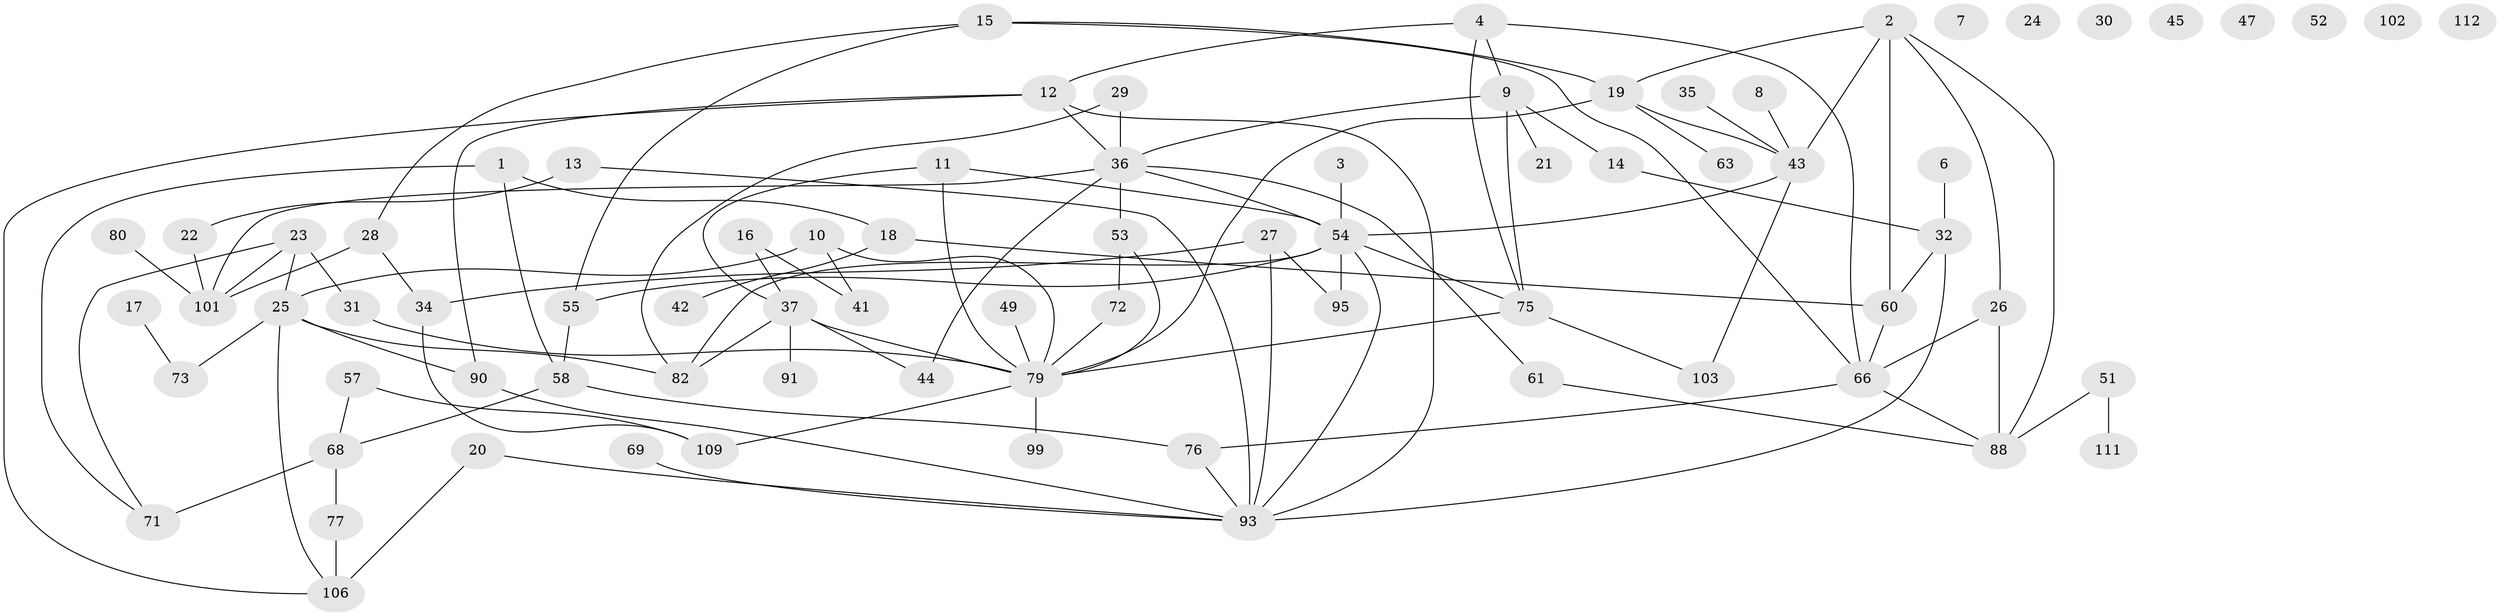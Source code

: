 // Generated by graph-tools (version 1.1) at 2025/23/03/03/25 07:23:26]
// undirected, 77 vertices, 111 edges
graph export_dot {
graph [start="1"]
  node [color=gray90,style=filled];
  1 [super="+89"];
  2 [super="+67"];
  3;
  4 [super="+5"];
  6;
  7;
  8;
  9 [super="+85"];
  10 [super="+39"];
  11 [super="+115"];
  12 [super="+94"];
  13;
  14;
  15 [super="+56"];
  16;
  17;
  18;
  19 [super="+33"];
  20 [super="+50"];
  21;
  22;
  23 [super="+107"];
  24;
  25 [super="+59"];
  26 [super="+48"];
  27 [super="+46"];
  28 [super="+40"];
  29;
  30;
  31 [super="+105"];
  32 [super="+92"];
  34;
  35;
  36 [super="+64"];
  37 [super="+38"];
  41 [super="+98"];
  42;
  43 [super="+110"];
  44;
  45;
  47;
  49;
  51 [super="+108"];
  52;
  53 [super="+70"];
  54 [super="+87"];
  55 [super="+65"];
  57 [super="+62"];
  58 [super="+83"];
  60 [super="+74"];
  61;
  63;
  66 [super="+97"];
  68 [super="+84"];
  69;
  71;
  72;
  73;
  75 [super="+78"];
  76 [super="+86"];
  77 [super="+81"];
  79 [super="+114"];
  80;
  82 [super="+104"];
  88 [super="+113"];
  90 [super="+96"];
  91;
  93 [super="+100"];
  95;
  99;
  101;
  102;
  103;
  106;
  109;
  111;
  112;
  1 -- 18;
  1 -- 71;
  1 -- 58;
  2 -- 60 [weight=2];
  2 -- 19;
  2 -- 26;
  2 -- 43;
  2 -- 88;
  3 -- 54;
  4 -- 9;
  4 -- 66;
  4 -- 12;
  4 -- 75;
  6 -- 32;
  8 -- 43;
  9 -- 36;
  9 -- 21;
  9 -- 75;
  9 -- 14;
  10 -- 79;
  10 -- 41;
  10 -- 25;
  11 -- 79;
  11 -- 37;
  11 -- 54;
  12 -- 93;
  12 -- 36;
  12 -- 106;
  12 -- 90;
  13 -- 22;
  13 -- 93;
  14 -- 32;
  15 -- 55;
  15 -- 28;
  15 -- 19;
  15 -- 66;
  16 -- 41;
  16 -- 37;
  17 -- 73;
  18 -- 42;
  18 -- 60;
  19 -- 43;
  19 -- 63;
  19 -- 79;
  20 -- 93;
  20 -- 106;
  22 -- 101;
  23 -- 25;
  23 -- 31;
  23 -- 101;
  23 -- 71;
  25 -- 90;
  25 -- 106;
  25 -- 73;
  25 -- 82;
  26 -- 88;
  26 -- 66;
  27 -- 34;
  27 -- 93;
  27 -- 95;
  28 -- 34;
  28 -- 101;
  29 -- 36;
  29 -- 82;
  31 -- 79;
  32 -- 60 [weight=2];
  32 -- 93;
  34 -- 109;
  35 -- 43;
  36 -- 44;
  36 -- 54;
  36 -- 61;
  36 -- 101;
  36 -- 53;
  37 -- 79;
  37 -- 91;
  37 -- 44;
  37 -- 82;
  43 -- 103;
  43 -- 54;
  49 -- 79;
  51 -- 88;
  51 -- 111;
  53 -- 72;
  53 -- 79;
  54 -- 55;
  54 -- 93;
  54 -- 95;
  54 -- 75;
  54 -- 82;
  55 -- 58;
  57 -- 68;
  57 -- 109;
  58 -- 76;
  58 -- 68;
  60 -- 66;
  61 -- 88;
  66 -- 76;
  66 -- 88;
  68 -- 71 [weight=2];
  68 -- 77;
  69 -- 93;
  72 -- 79;
  75 -- 103;
  75 -- 79;
  76 -- 93;
  77 -- 106 [weight=2];
  79 -- 99;
  79 -- 109;
  80 -- 101;
  90 -- 93;
}
